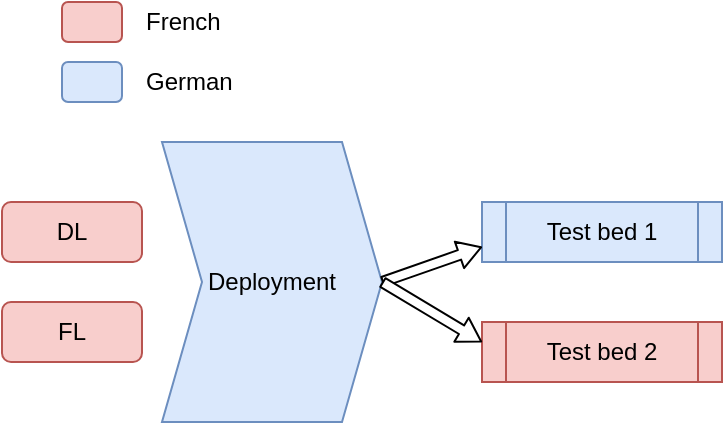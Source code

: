 <mxfile version="14.3.2" type="github">
  <diagram id="duq3SMJ5PLdFF18sFDb4" name="Page-1">
    <mxGraphModel dx="474" dy="326" grid="1" gridSize="10" guides="1" tooltips="1" connect="1" arrows="1" fold="1" page="1" pageScale="1" pageWidth="850" pageHeight="1100" math="0" shadow="0">
      <root>
        <mxCell id="0" />
        <mxCell id="1" parent="0" />
        <mxCell id="i2j1BiDpDmCEEccpqBvd-1" value="DL" style="rounded=1;whiteSpace=wrap;html=1;fillColor=#f8cecc;strokeColor=#b85450;" vertex="1" parent="1">
          <mxGeometry x="160" y="190" width="70" height="30" as="geometry" />
        </mxCell>
        <mxCell id="i2j1BiDpDmCEEccpqBvd-2" value="FL" style="rounded=1;whiteSpace=wrap;html=1;fillColor=#f8cecc;strokeColor=#b85450;" vertex="1" parent="1">
          <mxGeometry x="160" y="240" width="70" height="30" as="geometry" />
        </mxCell>
        <mxCell id="i2j1BiDpDmCEEccpqBvd-3" value="Deployment" style="shape=step;perimeter=stepPerimeter;whiteSpace=wrap;html=1;fixedSize=1;fillColor=#dae8fc;strokeColor=#6c8ebf;" vertex="1" parent="1">
          <mxGeometry x="240" y="160" width="110" height="140" as="geometry" />
        </mxCell>
        <mxCell id="i2j1BiDpDmCEEccpqBvd-4" value="Test bed 1" style="shape=process;whiteSpace=wrap;html=1;backgroundOutline=1;fillColor=#dae8fc;strokeColor=#6c8ebf;" vertex="1" parent="1">
          <mxGeometry x="400" y="190" width="120" height="30" as="geometry" />
        </mxCell>
        <mxCell id="i2j1BiDpDmCEEccpqBvd-5" value="Test bed 2" style="shape=process;whiteSpace=wrap;html=1;backgroundOutline=1;fillColor=#f8cecc;strokeColor=#b85450;" vertex="1" parent="1">
          <mxGeometry x="400" y="250" width="120" height="30" as="geometry" />
        </mxCell>
        <mxCell id="i2j1BiDpDmCEEccpqBvd-6" value="" style="shape=flexArrow;endArrow=classic;html=1;exitX=1;exitY=0.5;exitDx=0;exitDy=0;entryX=0;entryY=0.75;entryDx=0;entryDy=0;width=5;endSize=3.48;endWidth=8;" edge="1" parent="1" source="i2j1BiDpDmCEEccpqBvd-3" target="i2j1BiDpDmCEEccpqBvd-4">
          <mxGeometry width="50" height="50" relative="1" as="geometry">
            <mxPoint x="400" y="380" as="sourcePoint" />
            <mxPoint x="450" y="330" as="targetPoint" />
          </mxGeometry>
        </mxCell>
        <mxCell id="i2j1BiDpDmCEEccpqBvd-9" value="" style="shape=flexArrow;endArrow=classic;html=1;width=5;endSize=3.48;endWidth=8;fillColor=#ffffff;" edge="1" parent="1">
          <mxGeometry width="50" height="50" relative="1" as="geometry">
            <mxPoint x="350" y="230" as="sourcePoint" />
            <mxPoint x="400" y="260" as="targetPoint" />
          </mxGeometry>
        </mxCell>
        <mxCell id="i2j1BiDpDmCEEccpqBvd-11" value="" style="rounded=1;whiteSpace=wrap;html=1;fillColor=#f8cecc;strokeColor=#b85450;" vertex="1" parent="1">
          <mxGeometry x="190" y="90" width="30" height="20" as="geometry" />
        </mxCell>
        <mxCell id="i2j1BiDpDmCEEccpqBvd-12" value="&lt;div align=&quot;left&quot;&gt;French&lt;/div&gt;" style="text;html=1;strokeColor=none;fillColor=none;align=left;verticalAlign=middle;whiteSpace=wrap;rounded=0;" vertex="1" parent="1">
          <mxGeometry x="230" y="90" width="40" height="20" as="geometry" />
        </mxCell>
        <mxCell id="i2j1BiDpDmCEEccpqBvd-13" value="" style="rounded=1;whiteSpace=wrap;html=1;fillColor=#dae8fc;strokeColor=#6c8ebf;" vertex="1" parent="1">
          <mxGeometry x="190" y="120" width="30" height="20" as="geometry" />
        </mxCell>
        <mxCell id="i2j1BiDpDmCEEccpqBvd-14" value="&lt;div align=&quot;left&quot;&gt;German&lt;/div&gt;" style="text;html=1;strokeColor=none;fillColor=none;align=left;verticalAlign=middle;whiteSpace=wrap;rounded=0;" vertex="1" parent="1">
          <mxGeometry x="230" y="120" width="40" height="20" as="geometry" />
        </mxCell>
      </root>
    </mxGraphModel>
  </diagram>
</mxfile>
